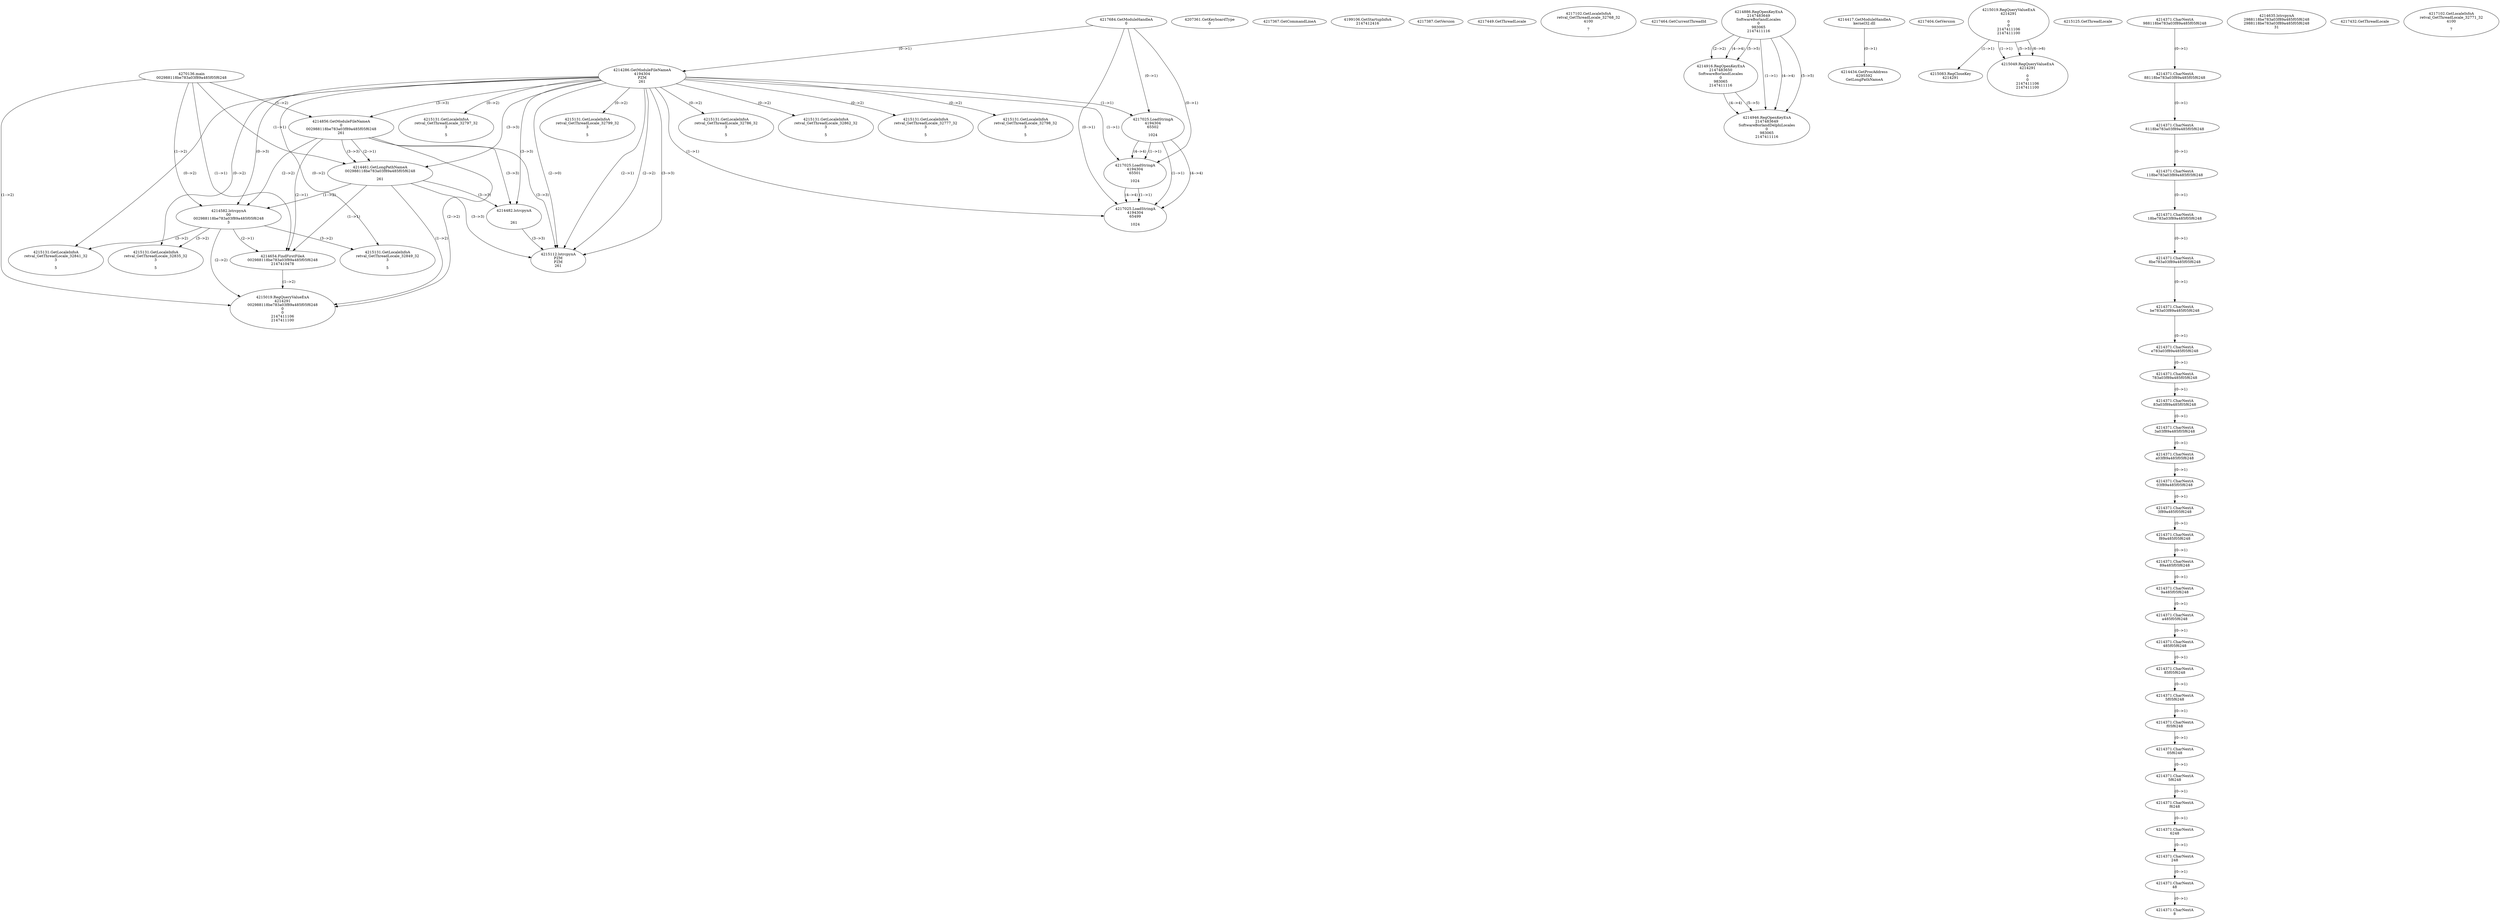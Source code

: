 // Global SCDG with merge call
digraph {
	0 [label="4270136.main
002988118be783a03f89a485f05f6248"]
	1 [label="4217684.GetModuleHandleA
0"]
	2 [label="4207361.GetKeyboardType
0"]
	3 [label="4217367.GetCommandLineA
"]
	4 [label="4199106.GetStartupInfoA
2147412416"]
	5 [label="4217387.GetVersion
"]
	6 [label="4217449.GetThreadLocale
"]
	7 [label="4217102.GetLocaleInfoA
retval_GetThreadLocale_32768_32
4100

7"]
	8 [label="4217464.GetCurrentThreadId
"]
	9 [label="4214286.GetModuleFileNameA
4194304
PZM
261"]
	1 -> 9 [label="(0-->1)"]
	10 [label="4214856.GetModuleFileNameA
0
002988118be783a03f89a485f05f6248
261"]
	0 -> 10 [label="(1-->2)"]
	9 -> 10 [label="(3-->3)"]
	11 [label="4214886.RegOpenKeyExA
2147483649
Software\Borland\Locales
0
983065
2147411116"]
	12 [label="4214916.RegOpenKeyExA
2147483650
Software\Borland\Locales
0
983065
2147411116"]
	11 -> 12 [label="(2-->2)"]
	11 -> 12 [label="(4-->4)"]
	11 -> 12 [label="(5-->5)"]
	13 [label="4214417.GetModuleHandleA
kernel32.dll"]
	14 [label="4214434.GetProcAddress
6295592
GetLongPathNameA"]
	13 -> 14 [label="(0-->1)"]
	15 [label="4214461.GetLongPathNameA
002988118be783a03f89a485f05f6248

261"]
	0 -> 15 [label="(1-->1)"]
	10 -> 15 [label="(2-->1)"]
	9 -> 15 [label="(3-->3)"]
	10 -> 15 [label="(3-->3)"]
	16 [label="4217404.GetVersion
"]
	17 [label="4214482.lstrcpynA


261"]
	9 -> 17 [label="(3-->3)"]
	10 -> 17 [label="(3-->3)"]
	15 -> 17 [label="(3-->3)"]
	18 [label="4215019.RegQueryValueExA
4214291

0
0
2147411106
2147411100"]
	19 [label="4215083.RegCloseKey
4214291"]
	18 -> 19 [label="(1-->1)"]
	20 [label="4215112.lstrcpynA
PZM
PZM
261"]
	9 -> 20 [label="(2-->1)"]
	9 -> 20 [label="(2-->2)"]
	9 -> 20 [label="(3-->3)"]
	10 -> 20 [label="(3-->3)"]
	15 -> 20 [label="(3-->3)"]
	17 -> 20 [label="(3-->3)"]
	9 -> 20 [label="(2-->0)"]
	21 [label="4215125.GetThreadLocale
"]
	22 [label="4215131.GetLocaleInfoA
retval_GetThreadLocale_32799_32
3

5"]
	9 -> 22 [label="(0-->2)"]
	23 [label="4217025.LoadStringA
4194304
65502

1024"]
	1 -> 23 [label="(0-->1)"]
	9 -> 23 [label="(1-->1)"]
	24 [label="4217025.LoadStringA
4194304
65501

1024"]
	1 -> 24 [label="(0-->1)"]
	9 -> 24 [label="(1-->1)"]
	23 -> 24 [label="(1-->1)"]
	23 -> 24 [label="(4-->4)"]
	25 [label="4214582.lstrcpynA
00
002988118be783a03f89a485f05f6248
3"]
	0 -> 25 [label="(1-->2)"]
	10 -> 25 [label="(2-->2)"]
	15 -> 25 [label="(1-->2)"]
	9 -> 25 [label="(0-->3)"]
	26 [label="4214371.CharNextA
988118be783a03f89a485f05f6248"]
	27 [label="4214371.CharNextA
88118be783a03f89a485f05f6248"]
	26 -> 27 [label="(0-->1)"]
	28 [label="4214371.CharNextA
8118be783a03f89a485f05f6248"]
	27 -> 28 [label="(0-->1)"]
	29 [label="4214371.CharNextA
118be783a03f89a485f05f6248"]
	28 -> 29 [label="(0-->1)"]
	30 [label="4214371.CharNextA
18be783a03f89a485f05f6248"]
	29 -> 30 [label="(0-->1)"]
	31 [label="4214371.CharNextA
8be783a03f89a485f05f6248"]
	30 -> 31 [label="(0-->1)"]
	32 [label="4214371.CharNextA
be783a03f89a485f05f6248"]
	31 -> 32 [label="(0-->1)"]
	33 [label="4214371.CharNextA
e783a03f89a485f05f6248"]
	32 -> 33 [label="(0-->1)"]
	34 [label="4214371.CharNextA
783a03f89a485f05f6248"]
	33 -> 34 [label="(0-->1)"]
	35 [label="4214371.CharNextA
83a03f89a485f05f6248"]
	34 -> 35 [label="(0-->1)"]
	36 [label="4214371.CharNextA
3a03f89a485f05f6248"]
	35 -> 36 [label="(0-->1)"]
	37 [label="4214371.CharNextA
a03f89a485f05f6248"]
	36 -> 37 [label="(0-->1)"]
	38 [label="4214371.CharNextA
03f89a485f05f6248"]
	37 -> 38 [label="(0-->1)"]
	39 [label="4214371.CharNextA
3f89a485f05f6248"]
	38 -> 39 [label="(0-->1)"]
	40 [label="4214371.CharNextA
f89a485f05f6248"]
	39 -> 40 [label="(0-->1)"]
	41 [label="4214371.CharNextA
89a485f05f6248"]
	40 -> 41 [label="(0-->1)"]
	42 [label="4214371.CharNextA
9a485f05f6248"]
	41 -> 42 [label="(0-->1)"]
	43 [label="4214371.CharNextA
a485f05f6248"]
	42 -> 43 [label="(0-->1)"]
	44 [label="4214371.CharNextA
485f05f6248"]
	43 -> 44 [label="(0-->1)"]
	45 [label="4214371.CharNextA
85f05f6248"]
	44 -> 45 [label="(0-->1)"]
	46 [label="4214371.CharNextA
5f05f6248"]
	45 -> 46 [label="(0-->1)"]
	47 [label="4214371.CharNextA
f05f6248"]
	46 -> 47 [label="(0-->1)"]
	48 [label="4214371.CharNextA
05f6248"]
	47 -> 48 [label="(0-->1)"]
	49 [label="4214371.CharNextA
5f6248"]
	48 -> 49 [label="(0-->1)"]
	50 [label="4214371.CharNextA
f6248"]
	49 -> 50 [label="(0-->1)"]
	51 [label="4214371.CharNextA
6248"]
	50 -> 51 [label="(0-->1)"]
	52 [label="4214371.CharNextA
248"]
	51 -> 52 [label="(0-->1)"]
	53 [label="4214371.CharNextA
48"]
	52 -> 53 [label="(0-->1)"]
	54 [label="4214371.CharNextA
8"]
	53 -> 54 [label="(0-->1)"]
	55 [label="4214635.lstrcpynA
2988118be783a03f89a485f05f6248
2988118be783a03f89a485f05f6248
31"]
	56 [label="4214654.FindFirstFileA
002988118be783a03f89a485f05f6248
2147410478"]
	0 -> 56 [label="(1-->1)"]
	10 -> 56 [label="(2-->1)"]
	15 -> 56 [label="(1-->1)"]
	25 -> 56 [label="(2-->1)"]
	57 [label="4215049.RegQueryValueExA
4214291

0
0
2147411106
2147411100"]
	18 -> 57 [label="(1-->1)"]
	18 -> 57 [label="(5-->5)"]
	18 -> 57 [label="(6-->6)"]
	58 [label="4215131.GetLocaleInfoA
retval_GetThreadLocale_32786_32
3

5"]
	9 -> 58 [label="(0-->2)"]
	59 [label="4217025.LoadStringA
4194304
65499

1024"]
	1 -> 59 [label="(0-->1)"]
	9 -> 59 [label="(1-->1)"]
	23 -> 59 [label="(1-->1)"]
	24 -> 59 [label="(1-->1)"]
	23 -> 59 [label="(4-->4)"]
	24 -> 59 [label="(4-->4)"]
	60 [label="4217432.GetThreadLocale
"]
	61 [label="4217102.GetLocaleInfoA
retval_GetThreadLocale_32771_32
4100

7"]
	62 [label="4215131.GetLocaleInfoA
retval_GetThreadLocale_32862_32
3

5"]
	9 -> 62 [label="(0-->2)"]
	63 [label="4214946.RegOpenKeyExA
2147483649
Software\Borland\Delphi\Locales
0
983065
2147411116"]
	11 -> 63 [label="(1-->1)"]
	11 -> 63 [label="(4-->4)"]
	12 -> 63 [label="(4-->4)"]
	11 -> 63 [label="(5-->5)"]
	12 -> 63 [label="(5-->5)"]
	64 [label="4215131.GetLocaleInfoA
retval_GetThreadLocale_32777_32
3

5"]
	9 -> 64 [label="(0-->2)"]
	65 [label="4215131.GetLocaleInfoA
retval_GetThreadLocale_32798_32
3

5"]
	9 -> 65 [label="(0-->2)"]
	66 [label="4215131.GetLocaleInfoA
retval_GetThreadLocale_32797_32
3

5"]
	9 -> 66 [label="(0-->2)"]
	67 [label="4215019.RegQueryValueExA
4214291
002988118be783a03f89a485f05f6248
0
0
2147411106
2147411100"]
	0 -> 67 [label="(1-->2)"]
	10 -> 67 [label="(2-->2)"]
	15 -> 67 [label="(1-->2)"]
	25 -> 67 [label="(2-->2)"]
	56 -> 67 [label="(1-->2)"]
	68 [label="4215131.GetLocaleInfoA
retval_GetThreadLocale_32835_32
3

5"]
	9 -> 68 [label="(0-->2)"]
	25 -> 68 [label="(3-->2)"]
	69 [label="4215131.GetLocaleInfoA
retval_GetThreadLocale_32841_32
3

5"]
	9 -> 69 [label="(0-->2)"]
	25 -> 69 [label="(3-->2)"]
	70 [label="4215131.GetLocaleInfoA
retval_GetThreadLocale_32849_32
3

5"]
	9 -> 70 [label="(0-->2)"]
	25 -> 70 [label="(3-->2)"]
}
